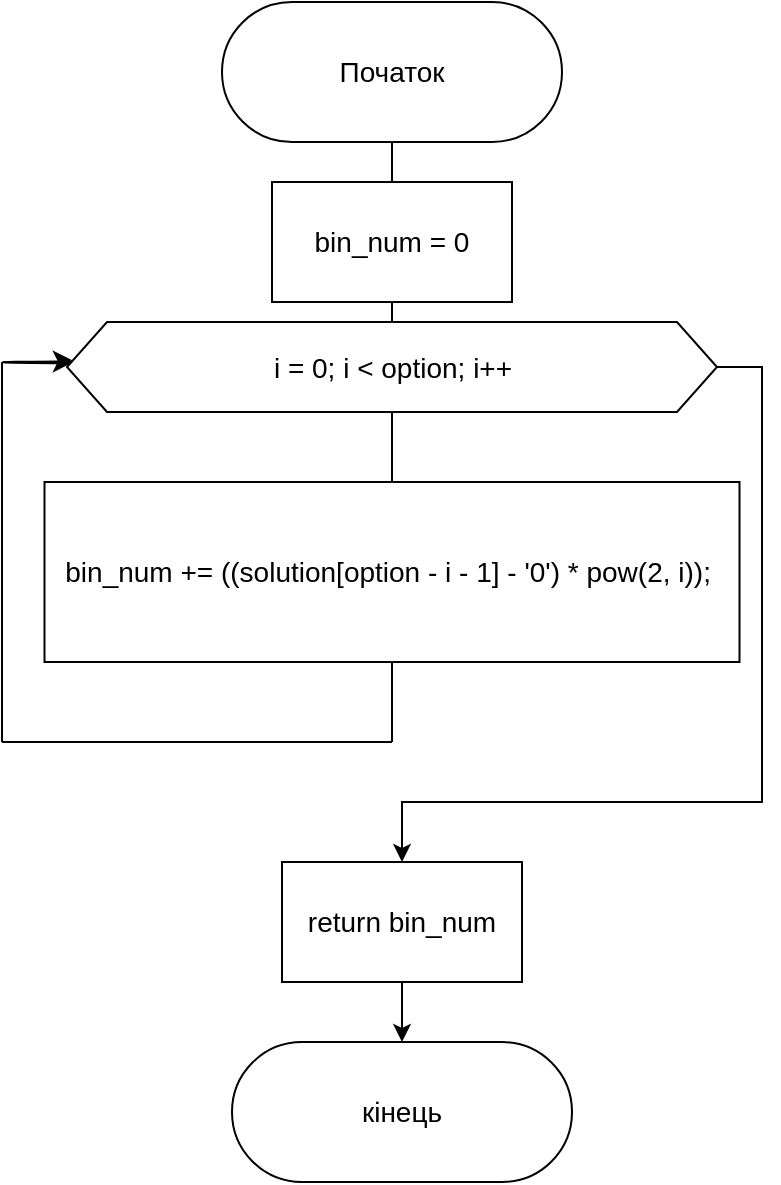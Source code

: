 <mxfile version="24.2.3" type="device" pages="3">
  <diagram id="C5RBs43oDa-KdzZeNtuy" name="decimal_solution">
    <mxGraphModel dx="474" dy="759" grid="1" gridSize="10" guides="1" tooltips="1" connect="1" arrows="1" fold="1" page="1" pageScale="1" pageWidth="827" pageHeight="1169" background="none" math="0" shadow="0">
      <root>
        <mxCell id="WIyWlLk6GJQsqaUBKTNV-0" />
        <mxCell id="WIyWlLk6GJQsqaUBKTNV-1" parent="WIyWlLk6GJQsqaUBKTNV-0" />
        <mxCell id="BMXip6iZFmBnb7u-zPMA-1" value="Початок" style="rounded=1;whiteSpace=wrap;html=1;arcSize=50;fontSize=14;" parent="WIyWlLk6GJQsqaUBKTNV-1" vertex="1">
          <mxGeometry x="310" y="390" width="170" height="70" as="geometry" />
        </mxCell>
        <mxCell id="BMXip6iZFmBnb7u-zPMA-2" value="bin_num = 0" style="rounded=0;whiteSpace=wrap;html=1;fontSize=14;" parent="WIyWlLk6GJQsqaUBKTNV-1" vertex="1">
          <mxGeometry x="335" y="480" width="120" height="60" as="geometry" />
        </mxCell>
        <mxCell id="BMXip6iZFmBnb7u-zPMA-31" style="edgeStyle=none;curved=1;rounded=0;orthogonalLoop=1;jettySize=auto;html=1;fontSize=14;startSize=8;endSize=8;entryX=0.012;entryY=0.438;entryDx=0;entryDy=0;entryPerimeter=0;" parent="WIyWlLk6GJQsqaUBKTNV-1" source="BMXip6iZFmBnb7u-zPMA-3" target="BMXip6iZFmBnb7u-zPMA-3" edge="1">
          <mxGeometry relative="1" as="geometry">
            <mxPoint x="230" y="573" as="targetPoint" />
            <Array as="points">
              <mxPoint x="170" y="570" />
            </Array>
          </mxGeometry>
        </mxCell>
        <mxCell id="BMXip6iZFmBnb7u-zPMA-35" style="edgeStyle=orthogonalEdgeStyle;rounded=0;orthogonalLoop=1;jettySize=auto;html=1;entryX=0.5;entryY=0;entryDx=0;entryDy=0;fontSize=14;exitX=1;exitY=0.5;exitDx=0;exitDy=0;" parent="WIyWlLk6GJQsqaUBKTNV-1" source="BMXip6iZFmBnb7u-zPMA-3" edge="1">
          <mxGeometry relative="1" as="geometry">
            <mxPoint x="400" y="820" as="targetPoint" />
            <Array as="points">
              <mxPoint x="580" y="573" />
              <mxPoint x="580" y="790" />
              <mxPoint x="400" y="790" />
            </Array>
            <mxPoint x="567.5" y="572.5" as="sourcePoint" />
          </mxGeometry>
        </mxCell>
        <mxCell id="BMXip6iZFmBnb7u-zPMA-3" value="i = 0; i &amp;lt; option; i++" style="shape=hexagon;perimeter=hexagonPerimeter2;whiteSpace=wrap;html=1;fixedSize=1;rounded=0;fontSize=14;" parent="WIyWlLk6GJQsqaUBKTNV-1" vertex="1">
          <mxGeometry x="232.5" y="550" width="325" height="45" as="geometry" />
        </mxCell>
        <mxCell id="BMXip6iZFmBnb7u-zPMA-4" value="bin_num += ((solution[option - i - 1] - &#39;0&#39;) * pow(2, i));&amp;nbsp; " style="rounded=0;whiteSpace=wrap;html=1;fontSize=14;" parent="WIyWlLk6GJQsqaUBKTNV-1" vertex="1">
          <mxGeometry x="221.25" y="630" width="347.5" height="90" as="geometry" />
        </mxCell>
        <mxCell id="BMXip6iZFmBnb7u-zPMA-36" style="edgeStyle=orthogonalEdgeStyle;rounded=0;orthogonalLoop=1;jettySize=auto;html=1;fontSize=14;" parent="WIyWlLk6GJQsqaUBKTNV-1" source="BMXip6iZFmBnb7u-zPMA-5" target="BMXip6iZFmBnb7u-zPMA-6" edge="1">
          <mxGeometry relative="1" as="geometry" />
        </mxCell>
        <mxCell id="BMXip6iZFmBnb7u-zPMA-5" value="return bin_num" style="rounded=0;whiteSpace=wrap;html=1;fontSize=14;" parent="WIyWlLk6GJQsqaUBKTNV-1" vertex="1">
          <mxGeometry x="340" y="820" width="120" height="60" as="geometry" />
        </mxCell>
        <mxCell id="BMXip6iZFmBnb7u-zPMA-6" value="кінець" style="rounded=1;whiteSpace=wrap;html=1;arcSize=50;fillColor=none;glass=0;fontSize=14;" parent="WIyWlLk6GJQsqaUBKTNV-1" vertex="1">
          <mxGeometry x="315" y="910" width="170" height="70" as="geometry" />
        </mxCell>
        <mxCell id="BMXip6iZFmBnb7u-zPMA-14" value="" style="endArrow=none;html=1;rounded=0;fontSize=14;startSize=8;endSize=8;curved=1;entryX=0.5;entryY=1;entryDx=0;entryDy=0;exitX=0.5;exitY=0;exitDx=0;exitDy=0;" parent="WIyWlLk6GJQsqaUBKTNV-1" source="BMXip6iZFmBnb7u-zPMA-2" target="BMXip6iZFmBnb7u-zPMA-1" edge="1">
          <mxGeometry width="50" height="50" relative="1" as="geometry">
            <mxPoint x="360" y="590" as="sourcePoint" />
            <mxPoint x="410" y="540" as="targetPoint" />
          </mxGeometry>
        </mxCell>
        <mxCell id="BMXip6iZFmBnb7u-zPMA-15" value="" style="endArrow=none;html=1;rounded=0;fontSize=14;startSize=8;endSize=8;curved=1;exitX=0.5;exitY=1;exitDx=0;exitDy=0;entryX=0.5;entryY=0;entryDx=0;entryDy=0;" parent="WIyWlLk6GJQsqaUBKTNV-1" source="BMXip6iZFmBnb7u-zPMA-2" target="BMXip6iZFmBnb7u-zPMA-3" edge="1">
          <mxGeometry width="50" height="50" relative="1" as="geometry">
            <mxPoint x="380" y="550" as="sourcePoint" />
            <mxPoint x="395" y="560" as="targetPoint" />
          </mxGeometry>
        </mxCell>
        <mxCell id="BMXip6iZFmBnb7u-zPMA-16" style="edgeStyle=none;curved=1;rounded=0;orthogonalLoop=1;jettySize=auto;html=1;entryX=0.5;entryY=0;entryDx=0;entryDy=0;fontSize=14;startSize=8;endSize=8;" parent="WIyWlLk6GJQsqaUBKTNV-1" source="BMXip6iZFmBnb7u-zPMA-3" target="BMXip6iZFmBnb7u-zPMA-3" edge="1">
          <mxGeometry relative="1" as="geometry" />
        </mxCell>
        <mxCell id="BMXip6iZFmBnb7u-zPMA-17" value="" style="endArrow=none;html=1;rounded=0;fontSize=14;startSize=8;endSize=8;curved=1;entryX=0.5;entryY=1;entryDx=0;entryDy=0;exitX=0.5;exitY=0;exitDx=0;exitDy=0;" parent="WIyWlLk6GJQsqaUBKTNV-1" source="BMXip6iZFmBnb7u-zPMA-4" target="BMXip6iZFmBnb7u-zPMA-3" edge="1">
          <mxGeometry width="50" height="50" relative="1" as="geometry">
            <mxPoint x="415" y="500" as="sourcePoint" />
            <mxPoint x="415" y="480" as="targetPoint" />
          </mxGeometry>
        </mxCell>
        <mxCell id="BMXip6iZFmBnb7u-zPMA-25" value="" style="endArrow=none;html=1;rounded=0;fontSize=14;startSize=8;endSize=8;curved=1;entryX=0.5;entryY=1;entryDx=0;entryDy=0;" parent="WIyWlLk6GJQsqaUBKTNV-1" target="BMXip6iZFmBnb7u-zPMA-4" edge="1">
          <mxGeometry width="50" height="50" relative="1" as="geometry">
            <mxPoint x="395" y="760" as="sourcePoint" />
            <mxPoint x="350" y="710" as="targetPoint" />
          </mxGeometry>
        </mxCell>
        <mxCell id="BMXip6iZFmBnb7u-zPMA-27" value="" style="endArrow=none;html=1;rounded=0;fontSize=14;startSize=8;endSize=8;curved=1;" parent="WIyWlLk6GJQsqaUBKTNV-1" edge="1">
          <mxGeometry width="50" height="50" relative="1" as="geometry">
            <mxPoint x="200" y="760" as="sourcePoint" />
            <mxPoint x="395" y="760" as="targetPoint" />
          </mxGeometry>
        </mxCell>
        <mxCell id="BMXip6iZFmBnb7u-zPMA-28" value="" style="endArrow=none;html=1;rounded=0;fontSize=14;startSize=8;endSize=8;curved=1;" parent="WIyWlLk6GJQsqaUBKTNV-1" edge="1">
          <mxGeometry width="50" height="50" relative="1" as="geometry">
            <mxPoint x="200" y="760" as="sourcePoint" />
            <mxPoint x="200" y="570" as="targetPoint" />
          </mxGeometry>
        </mxCell>
      </root>
    </mxGraphModel>
  </diagram>
  <diagram id="F6FAK2Le3sHlHewnzLDy" name="binary_summator">
    <mxGraphModel dx="474" dy="759" grid="1" gridSize="10" guides="1" tooltips="1" connect="1" arrows="1" fold="1" page="1" pageScale="1" pageWidth="850" pageHeight="1100" math="0" shadow="0">
      <root>
        <mxCell id="0" />
        <mxCell id="1" parent="0" />
        <mxCell id="u-FBM3DkHWCrHOVFhBes-13" style="edgeStyle=orthogonalEdgeStyle;rounded=0;orthogonalLoop=1;jettySize=auto;html=1;fontSize=14;" parent="1" source="u-FBM3DkHWCrHOVFhBes-6" target="u-FBM3DkHWCrHOVFhBes-7" edge="1">
          <mxGeometry relative="1" as="geometry" />
        </mxCell>
        <mxCell id="u-FBM3DkHWCrHOVFhBes-6" value="початок" style="rounded=1;whiteSpace=wrap;html=1;arcSize=50;fontSize=14;" parent="1" vertex="1">
          <mxGeometry x="290" y="170" width="120" height="60" as="geometry" />
        </mxCell>
        <mxCell id="u-FBM3DkHWCrHOVFhBes-14" style="edgeStyle=orthogonalEdgeStyle;rounded=0;orthogonalLoop=1;jettySize=auto;html=1;entryX=0.5;entryY=0;entryDx=0;entryDy=0;fontSize=14;" parent="1" source="u-FBM3DkHWCrHOVFhBes-7" target="u-FBM3DkHWCrHOVFhBes-8" edge="1">
          <mxGeometry relative="1" as="geometry" />
        </mxCell>
        <mxCell id="u-FBM3DkHWCrHOVFhBes-7" value="int sum = 0,len = a.length(), remainder = 0;" style="whiteSpace=wrap;html=1;fontSize=14;" parent="1" vertex="1">
          <mxGeometry x="185" y="260" width="330" height="60" as="geometry" />
        </mxCell>
        <mxCell id="u-FBM3DkHWCrHOVFhBes-17" style="edgeStyle=orthogonalEdgeStyle;rounded=0;orthogonalLoop=1;jettySize=auto;html=1;entryX=0.5;entryY=0;entryDx=0;entryDy=0;fontSize=14;" parent="1" source="u-FBM3DkHWCrHOVFhBes-8" target="u-FBM3DkHWCrHOVFhBes-9" edge="1">
          <mxGeometry relative="1" as="geometry" />
        </mxCell>
        <mxCell id="u-FBM3DkHWCrHOVFhBes-23" style="edgeStyle=orthogonalEdgeStyle;rounded=0;orthogonalLoop=1;jettySize=auto;html=1;fontSize=14;entryX=0.5;entryY=0;entryDx=0;entryDy=0;" parent="1" source="u-FBM3DkHWCrHOVFhBes-8" target="u-FBM3DkHWCrHOVFhBes-20" edge="1">
          <mxGeometry relative="1" as="geometry">
            <mxPoint x="360" y="900" as="targetPoint" />
            <Array as="points">
              <mxPoint x="581" y="400" />
              <mxPoint x="581" y="870" />
              <mxPoint x="360" y="870" />
            </Array>
          </mxGeometry>
        </mxCell>
        <mxCell id="u-FBM3DkHWCrHOVFhBes-8" value="len &amp;gt;=0 || remainder == 1" style="rhombus;whiteSpace=wrap;html=1;fontSize=14;" parent="1" vertex="1">
          <mxGeometry x="260" y="360" width="180" height="80" as="geometry" />
        </mxCell>
        <mxCell id="5uiwWzE2OSKK3YShf9Pc-2" style="edgeStyle=orthogonalEdgeStyle;rounded=0;orthogonalLoop=1;jettySize=auto;html=1;entryX=0.5;entryY=0;entryDx=0;entryDy=0;" edge="1" parent="1" source="u-FBM3DkHWCrHOVFhBes-9" target="5uiwWzE2OSKK3YShf9Pc-1">
          <mxGeometry relative="1" as="geometry" />
        </mxCell>
        <mxCell id="u-FBM3DkHWCrHOVFhBes-9" value="sum = (len &amp;gt;= 0 ? a[len] - &#39;0&#39; : 0) + (len &amp;gt;= 0 ? b[len] - &#39;0&#39; : 0) + remainder;" style="whiteSpace=wrap;html=1;fontSize=14;" parent="1" vertex="1">
          <mxGeometry x="195" y="460" width="310" height="60" as="geometry" />
        </mxCell>
        <mxCell id="u-FBM3DkHWCrHOVFhBes-22" style="edgeStyle=orthogonalEdgeStyle;rounded=0;orthogonalLoop=1;jettySize=auto;html=1;entryX=0;entryY=0.5;entryDx=0;entryDy=0;fontSize=14;" parent="1" source="u-FBM3DkHWCrHOVFhBes-10" target="u-FBM3DkHWCrHOVFhBes-8" edge="1">
          <mxGeometry relative="1" as="geometry">
            <mxPoint x="140" y="430" as="targetPoint" />
            <Array as="points">
              <mxPoint x="350" y="870" />
              <mxPoint x="140" y="870" />
              <mxPoint x="140" y="400" />
            </Array>
          </mxGeometry>
        </mxCell>
        <mxCell id="u-FBM3DkHWCrHOVFhBes-10" value="len--;" style="whiteSpace=wrap;html=1;fontSize=14;" parent="1" vertex="1">
          <mxGeometry x="290" y="790" width="120" height="60" as="geometry" />
        </mxCell>
        <mxCell id="u-FBM3DkHWCrHOVFhBes-12" value="Кінець" style="rounded=1;whiteSpace=wrap;html=1;arcSize=50;fontSize=14;" parent="1" vertex="1">
          <mxGeometry x="300" y="1030" width="120" height="60" as="geometry" />
        </mxCell>
        <mxCell id="u-FBM3DkHWCrHOVFhBes-27" style="edgeStyle=orthogonalEdgeStyle;rounded=0;orthogonalLoop=1;jettySize=auto;html=1;entryX=0.5;entryY=0;entryDx=0;entryDy=0;fontSize=14;" parent="1" source="u-FBM3DkHWCrHOVFhBes-20" target="u-FBM3DkHWCrHOVFhBes-12" edge="1">
          <mxGeometry relative="1" as="geometry" />
        </mxCell>
        <mxCell id="u-FBM3DkHWCrHOVFhBes-20" value="return binary_sum;" style="whiteSpace=wrap;html=1;fontSize=14;" parent="1" vertex="1">
          <mxGeometry x="275" y="920" width="170" height="60" as="geometry" />
        </mxCell>
        <mxCell id="u-FBM3DkHWCrHOVFhBes-28" value="no" style="text;html=1;align=center;verticalAlign=middle;resizable=0;points=[];autosize=1;strokeColor=none;fillColor=none;fontSize=14;" parent="1" vertex="1">
          <mxGeometry x="440" y="360" width="40" height="30" as="geometry" />
        </mxCell>
        <mxCell id="u-FBM3DkHWCrHOVFhBes-29" value="yes" style="text;html=1;align=center;verticalAlign=middle;resizable=0;points=[];autosize=1;strokeColor=none;fillColor=none;fontSize=14;" parent="1" vertex="1">
          <mxGeometry x="360" y="428" width="40" height="30" as="geometry" />
        </mxCell>
        <mxCell id="5uiwWzE2OSKK3YShf9Pc-7" style="edgeStyle=orthogonalEdgeStyle;rounded=0;orthogonalLoop=1;jettySize=auto;html=1;entryX=0.5;entryY=0;entryDx=0;entryDy=0;" edge="1" parent="1" source="5uiwWzE2OSKK3YShf9Pc-1" target="5uiwWzE2OSKK3YShf9Pc-4">
          <mxGeometry relative="1" as="geometry" />
        </mxCell>
        <mxCell id="5uiwWzE2OSKK3YShf9Pc-1" value="remainder = sum /2;" style="whiteSpace=wrap;html=1;" vertex="1" parent="1">
          <mxGeometry x="290" y="540" width="120" height="60" as="geometry" />
        </mxCell>
        <mxCell id="5uiwWzE2OSKK3YShf9Pc-8" style="edgeStyle=orthogonalEdgeStyle;rounded=0;orthogonalLoop=1;jettySize=auto;html=1;" edge="1" parent="1" source="5uiwWzE2OSKK3YShf9Pc-3" target="u-FBM3DkHWCrHOVFhBes-10">
          <mxGeometry relative="1" as="geometry" />
        </mxCell>
        <mxCell id="5uiwWzE2OSKK3YShf9Pc-3" value="binary_sum = std::to_string(sum) + binary_sum;" style="whiteSpace=wrap;html=1;" vertex="1" parent="1">
          <mxGeometry x="205" y="710" width="290" height="60" as="geometry" />
        </mxCell>
        <mxCell id="5uiwWzE2OSKK3YShf9Pc-6" style="edgeStyle=orthogonalEdgeStyle;rounded=0;orthogonalLoop=1;jettySize=auto;html=1;" edge="1" parent="1" source="5uiwWzE2OSKK3YShf9Pc-4" target="5uiwWzE2OSKK3YShf9Pc-3">
          <mxGeometry relative="1" as="geometry" />
        </mxCell>
        <mxCell id="5uiwWzE2OSKK3YShf9Pc-4" value="sum %= 2;" style="whiteSpace=wrap;html=1;" vertex="1" parent="1">
          <mxGeometry x="290" y="620" width="120" height="60" as="geometry" />
        </mxCell>
      </root>
    </mxGraphModel>
  </diagram>
  <diagram id="nPM3uRmHR-NMu-PVj4fS" name="main">
    <mxGraphModel dx="1324" dy="759" grid="1" gridSize="10" guides="1" tooltips="1" connect="1" arrows="1" fold="1" page="1" pageScale="1" pageWidth="850" pageHeight="1100" math="0" shadow="0">
      <root>
        <mxCell id="0" />
        <mxCell id="1" parent="0" />
        <mxCell id="x1A4c8Zmej8v2DOBdsBI-5" style="edgeStyle=orthogonalEdgeStyle;rounded=0;orthogonalLoop=1;jettySize=auto;html=1;entryX=0.5;entryY=0;entryDx=0;entryDy=0;fontSize=14;" parent="1" source="x1A4c8Zmej8v2DOBdsBI-1" target="x1A4c8Zmej8v2DOBdsBI-2" edge="1">
          <mxGeometry relative="1" as="geometry" />
        </mxCell>
        <mxCell id="x1A4c8Zmej8v2DOBdsBI-1" value="Початок" style="rounded=1;whiteSpace=wrap;html=1;arcSize=50;fontSize=14;" parent="1" vertex="1">
          <mxGeometry x="370" y="60" width="120" height="60" as="geometry" />
        </mxCell>
        <mxCell id="x1A4c8Zmej8v2DOBdsBI-4" style="edgeStyle=orthogonalEdgeStyle;rounded=0;orthogonalLoop=1;jettySize=auto;html=1;entryX=0.5;entryY=0;entryDx=0;entryDy=0;fontSize=14;" parent="1" source="x1A4c8Zmej8v2DOBdsBI-2" target="x1A4c8Zmej8v2DOBdsBI-3" edge="1">
          <mxGeometry relative="1" as="geometry" />
        </mxCell>
        <mxCell id="x1A4c8Zmej8v2DOBdsBI-2" value="getline(std::cin,a)" style="whiteSpace=wrap;html=1;fontSize=14;" parent="1" vertex="1">
          <mxGeometry x="370" y="150" width="120" height="60" as="geometry" />
        </mxCell>
        <mxCell id="x1A4c8Zmej8v2DOBdsBI-7" style="edgeStyle=orthogonalEdgeStyle;rounded=0;orthogonalLoop=1;jettySize=auto;html=1;entryX=0.5;entryY=0;entryDx=0;entryDy=0;fontSize=14;" parent="1" source="x1A4c8Zmej8v2DOBdsBI-3" target="x1A4c8Zmej8v2DOBdsBI-6" edge="1">
          <mxGeometry relative="1" as="geometry" />
        </mxCell>
        <mxCell id="x1A4c8Zmej8v2DOBdsBI-3" value="assert(a.length() == option )" style="whiteSpace=wrap;html=1;fontSize=14;" parent="1" vertex="1">
          <mxGeometry x="310" y="240" width="240" height="60" as="geometry" />
        </mxCell>
        <mxCell id="x1A4c8Zmej8v2DOBdsBI-9" value="" style="edgeStyle=orthogonalEdgeStyle;rounded=0;orthogonalLoop=1;jettySize=auto;html=1;fontSize=14;" parent="1" source="x1A4c8Zmej8v2DOBdsBI-6" target="x1A4c8Zmej8v2DOBdsBI-8" edge="1">
          <mxGeometry relative="1" as="geometry" />
        </mxCell>
        <mxCell id="x1A4c8Zmej8v2DOBdsBI-6" value="std::cout &amp;lt;&amp;lt; a &amp;lt;&amp;lt; &quot; + &quot; &amp;lt;&amp;lt; b &amp;lt;&amp;lt; &quot; = &quot; &amp;lt;&amp;lt; binary_solution(a,b) &amp;lt;&amp;lt; std::endl;" style="whiteSpace=wrap;html=1;fontSize=14;" parent="1" vertex="1">
          <mxGeometry x="157.5" y="340" width="545" height="60" as="geometry" />
        </mxCell>
        <mxCell id="x1A4c8Zmej8v2DOBdsBI-11" value="" style="edgeStyle=orthogonalEdgeStyle;rounded=0;orthogonalLoop=1;jettySize=auto;html=1;fontSize=14;" parent="1" source="x1A4c8Zmej8v2DOBdsBI-8" target="x1A4c8Zmej8v2DOBdsBI-10" edge="1">
          <mxGeometry relative="1" as="geometry" />
        </mxCell>
        <mxCell id="x1A4c8Zmej8v2DOBdsBI-8" value="std::cout &amp;lt;&amp;lt; decimal_solution(a) &amp;lt;&amp;lt; &quot; + &quot; &amp;lt;&amp;lt; decimal_solution(b) &amp;lt;&amp;lt; &quot; = &quot; &amp;lt;&amp;lt; decimal_solution(a) + decimal_solution(b) &amp;lt;&amp;lt; std::endl;" style="whiteSpace=wrap;html=1;fontSize=14;" parent="1" vertex="1">
          <mxGeometry x="-38.12" y="450" width="936.25" height="60" as="geometry" />
        </mxCell>
        <mxCell id="x1A4c8Zmej8v2DOBdsBI-10" value="Кінець" style="rounded=1;whiteSpace=wrap;html=1;arcSize=50;fontSize=14;" parent="1" vertex="1">
          <mxGeometry x="370" y="550" width="120" height="60" as="geometry" />
        </mxCell>
      </root>
    </mxGraphModel>
  </diagram>
</mxfile>
